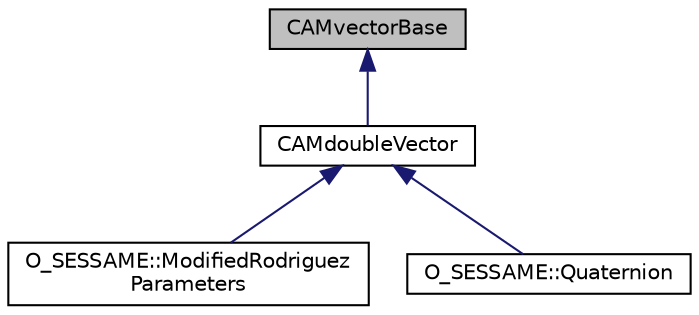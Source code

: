 digraph "CAMvectorBase"
{
 // LATEX_PDF_SIZE
  edge [fontname="Helvetica",fontsize="10",labelfontname="Helvetica",labelfontsize="10"];
  node [fontname="Helvetica",fontsize="10",shape=record];
  Node1 [label="CAMvectorBase",height=0.2,width=0.4,color="black", fillcolor="grey75", style="filled", fontcolor="black",tooltip=" "];
  Node1 -> Node2 [dir="back",color="midnightblue",fontsize="10",style="solid",fontname="Helvetica"];
  Node2 [label="CAMdoubleVector",height=0.2,width=0.4,color="black", fillcolor="white", style="filled",URL="$classCAMdoubleVector.html",tooltip=" "];
  Node2 -> Node3 [dir="back",color="midnightblue",fontsize="10",style="solid",fontname="Helvetica"];
  Node3 [label="O_SESSAME::ModifiedRodriguez\lParameters",height=0.2,width=0.4,color="black", fillcolor="white", style="filled",URL="$classO__SESSAME_1_1ModifiedRodriguezParameters.html",tooltip="3x1 Modified Rodriguez Parameters attitude representation."];
  Node2 -> Node4 [dir="back",color="midnightblue",fontsize="10",style="solid",fontname="Helvetica"];
  Node4 [label="O_SESSAME::Quaternion",height=0.2,width=0.4,color="black", fillcolor="white", style="filled",URL="$classO__SESSAME_1_1Quaternion.html",tooltip="The non-singular, redundant Euler parameter (quaternion) vector."];
}
